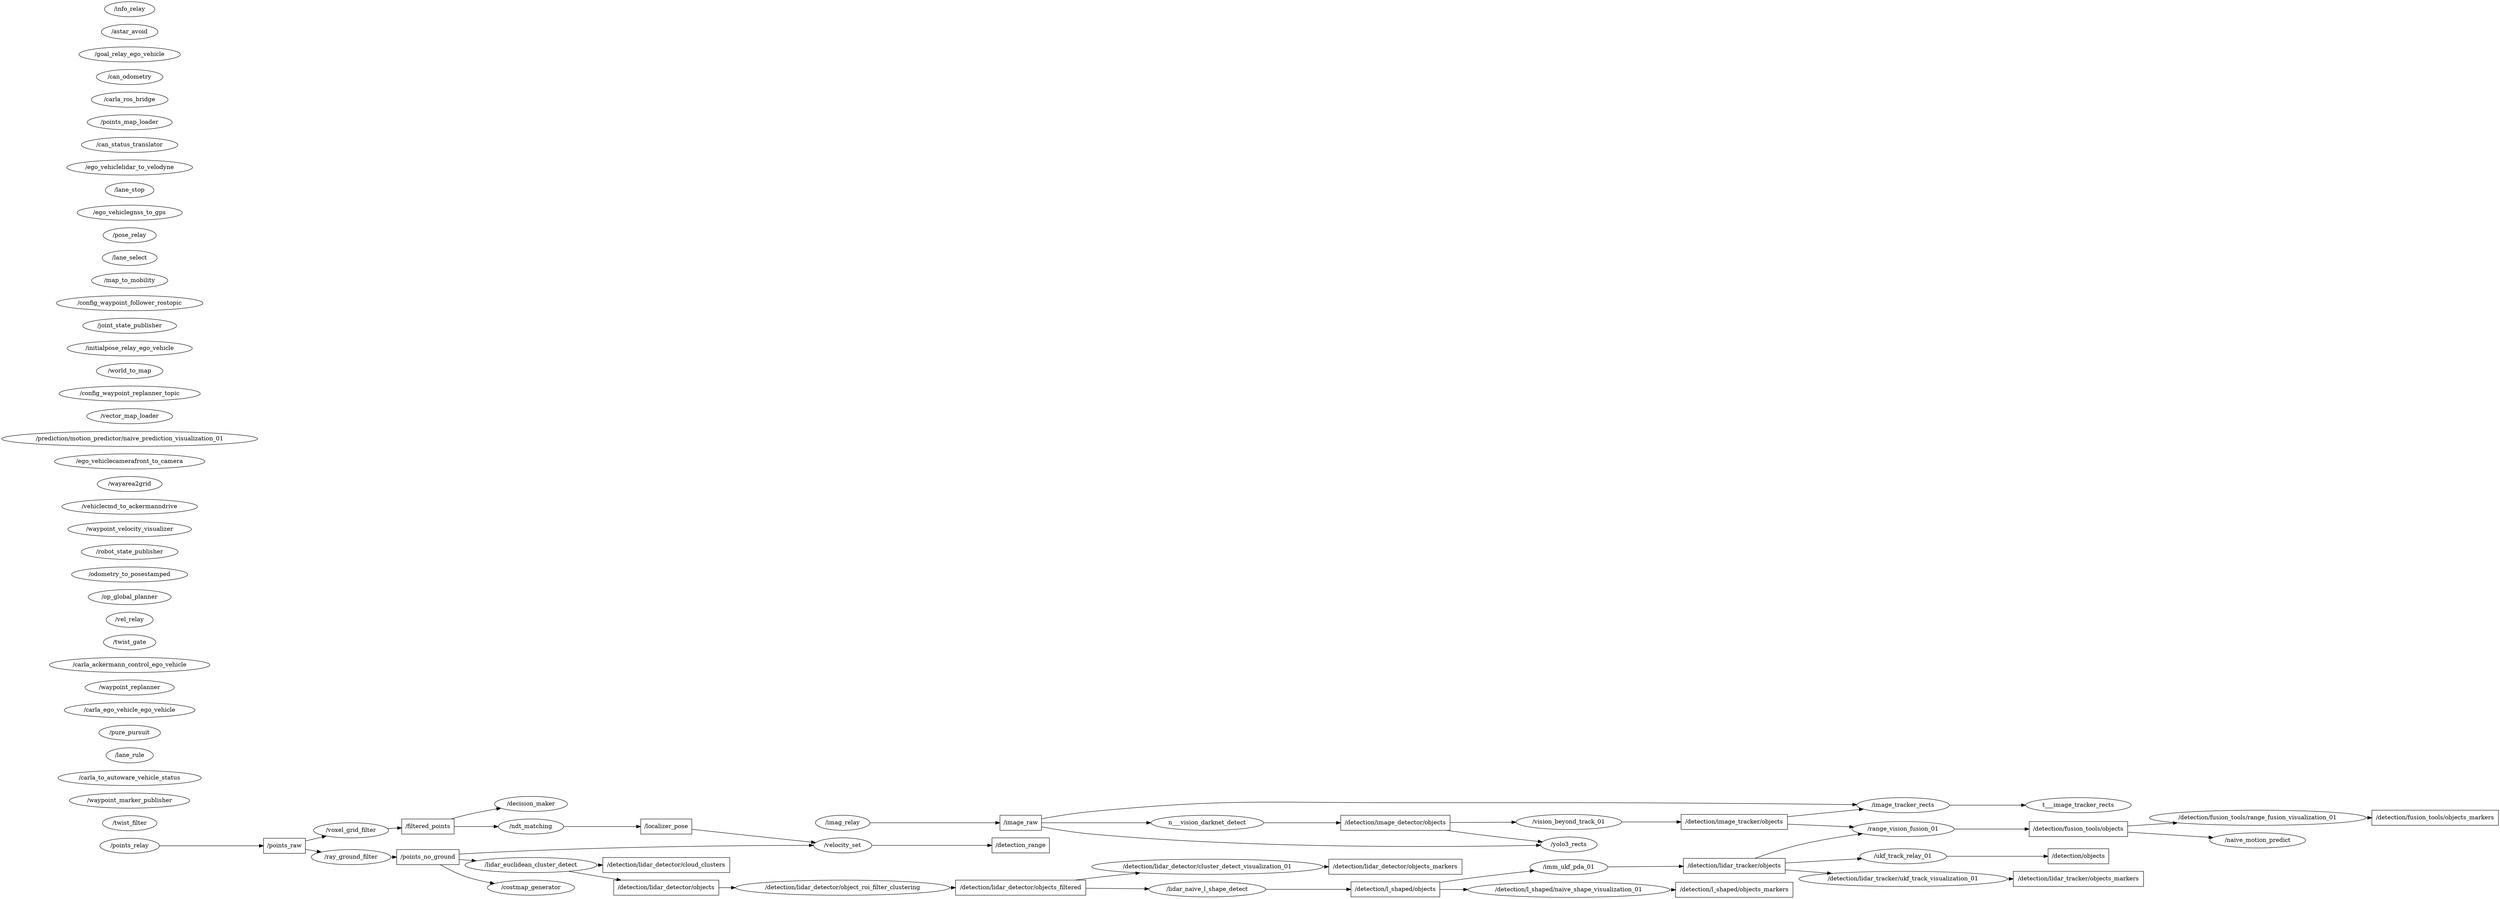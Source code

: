 digraph graphname {
	graph [bb="0,0,5960.1,2139",
		compound=True,
		rank=same,
		rankdir=LR,
		ranksep=0.2
	];
	node [label="\N"];
	t___detection__lidar_detector__objects_filtered	 [URL=topic_3A__detection__lidar_detector__objects_filtered,
		height=0.5,
		label="/detection/lidar_detector/objects_filtered",
		pos="2431.7,23",
		shape=box,
		tooltip="topic:/detection/lidar_detector/objects_filtered",
		width=4.3194];
	n___lidar_naive_l_shape_detect	 [URL=__lidar_naive_l_shape_detect,
		height=0.5,
		label="/lidar_naive_l_shape_detect",
		pos="2877.4,19",
		shape=ellipse,
		tooltip="/lidar_naive_l_shape_detect",
		width=3.8816];
	t___detection__lidar_detector__objects_filtered -> n___lidar_naive_l_shape_detect	 [penwidth=1,
		pos="e,2737.8,20.253 2587.2,21.604 2632.8,21.195 2682.4,20.75 2727.6,20.344"];
	n___detection__lidar_detector__cluster_detect_visualization_01	 [URL=__detection__lidar_detector__cluster_detect_visualization_01,
		height=0.5,
		label="/detection/lidar_detector/cluster_detect_visualization_01",
		pos="2877.4,73",
		shape=ellipse,
		tooltip="/detection/lidar_detector/cluster_detect_visualization_01",
		width=7.6729];
	t___detection__lidar_detector__objects_filtered -> n___detection__lidar_detector__cluster_detect_visualization_01	 [penwidth=1,
		pos="e,2717,58.346 2560.7,41.021 2574.3,42.774 2588,44.468 2601.2,46 2635.2,49.977 2671.7,53.831 2706.7,57.322"];
	t___filtered_points	 [URL=topic_3A__filtered_points,
		height=0.5,
		label="/filtered_points",
		pos="1017.2,169",
		shape=box,
		tooltip="topic:/filtered_points",
		width=1.7361];
	n___ndt_matching	 [URL=__ndt_matching,
		height=0.5,
		label="/ndt_matching",
		pos="1263,169",
		shape=ellipse,
		tooltip="/ndt_matching",
		width=2.1665];
	t___filtered_points -> n___ndt_matching	 [penwidth=1,
		pos="e,1184.6,169 1079.9,169 1108.6,169 1143.2,169 1174.6,169"];
	n___decision_maker	 [URL=__decision_maker,
		height=0.5,
		label="/decision_maker",
		pos="1263,223",
		shape=ellipse,
		tooltip="/decision_maker",
		width=2.4192];
	t___filtered_points -> n___decision_maker	 [penwidth=1,
		pos="e,1191.4,212.66 1072.6,187.08 1083.5,190.3 1094.9,193.44 1105.7,196 1130.1,201.79 1156.9,206.86 1181.4,211"];
	t___detection__image_detector__objects	 [URL=topic_3A__detection__image_detector__objects,
		height=0.5,
		label="/detection/image_detector/objects",
		pos="3326.6,178",
		shape=box,
		tooltip="topic:/detection/image_detector/objects",
		width=3.625];
	n___yolo3_rects	 [URL=__yolo3_rects,
		height=0.5,
		label="/yolo3_rects",
		pos="3740.7,126",
		shape=ellipse,
		tooltip="/yolo3_rects",
		width=1.8776];
	t___detection__image_detector__objects -> n___yolo3_rects	 [penwidth=1,
		pos="e,3677.5,132.53 3448,159.96 3465.3,157.53 3482.9,155.14 3499.6,153 3555.9,145.79 3619.7,138.69 3667.5,133.58"];
	n___vision_beyond_track_01	 [URL=__vision_beyond_track_01,
		height=0.5,
		label="/vision_beyond_track_01",
		pos="3740.7,180",
		shape=ellipse,
		tooltip="/vision_beyond_track_01",
		width=3.5025];
	t___detection__image_detector__objects -> n___vision_beyond_track_01	 [penwidth=1,
		pos="e,3614.6,179.39 3457.4,178.63 3504.3,178.86 3557.3,179.11 3604.6,179.34"];
	t___detection__lidar_tracker__objects	 [URL=topic_3A__detection__lidar_tracker__objects,
		height=0.5,
		label="/detection/lidar_tracker/objects",
		pos="4135.9,75",
		shape=box,
		tooltip="topic:/detection/lidar_tracker/objects",
		width=3.375];
	n___ukf_track_relay_01	 [URL=__ukf_track_relay_01,
		height=0.5,
		label="/ukf_track_relay_01",
		pos="4538.8,98",
		shape=ellipse,
		tooltip="/ukf_track_relay_01",
		width=2.8706];
	t___detection__lidar_tracker__objects -> n___ukf_track_relay_01	 [penwidth=1,
		pos="e,4440.4,92.382 4257.6,81.948 4312.5,85.085 4376.9,88.76 4430.2,91.803"];
	n___detection__lidar_tracker__ukf_track_visualization_01	 [URL=__detection__lidar_tracker__ukf_track_visualization_01,
		height=0.5,
		label="/detection/lidar_tracker/ukf_track_visualization_01",
		pos="4538.8,44",
		shape=ellipse,
		tooltip="/detection/lidar_tracker/ukf_track_visualization_01",
		width=6.9147];
	t___detection__lidar_tracker__objects -> n___detection__lidar_tracker__ukf_track_visualization_01	 [penwidth=1,
		pos="e,4368,57.143 4257.6,65.636 4289.2,63.202 4324,60.528 4357.9,57.915"];
	n___range_vision_fusion_01	 [URL=__range_vision_fusion_01,
		height=0.5,
		label="/range_vision_fusion_01",
		pos="4538.8,163",
		shape=ellipse,
		tooltip="/range_vision_fusion_01",
		width=3.3941];
	t___detection__lidar_tracker__objects -> n___range_vision_fusion_01	 [penwidth=1,
		pos="e,4442,151.95 4184.5,93.047 4214.5,103.61 4254,116.51 4289.9,125 4336,135.94 4387.8,144.44 4432.1,150.59"];
	t___detection__lidar_detector__cloud_clusters	 [URL=topic_3A__detection__lidar_detector__cloud_clusters,
		height=0.5,
		label="/detection/lidar_detector/cloud_clusters",
		pos="1585.8,77",
		shape=box,
		tooltip="topic:/detection/lidar_detector/cloud_clusters",
		width=4.2083];
	t___detection__lidar_detector__objects_markers	 [URL=topic_3A__detection__lidar_detector__objects_markers,
		height=0.5,
		label="/detection/lidar_detector/objects_markers",
		pos="3326.6,73",
		shape=box,
		tooltip="topic:/detection/lidar_detector/objects_markers",
		width=4.4167];
	t___detection__l_shaped__objects	 [URL=topic_3A__detection__l_shaped__objects,
		height=0.5,
		label="/detection/l_shaped/objects",
		pos="3326.6,19",
		shape=box,
		tooltip="topic:/detection/l_shaped/objects",
		width=2.9444];
	n___detection__l_shaped__naive_shape_visualization_01	 [URL=__detection__l_shaped__naive_shape_visualization_01,
		height=0.5,
		label="/detection/l_shaped/naive_shape_visualization_01",
		pos="3740.7,18",
		shape=ellipse,
		tooltip="/detection/l_shaped/naive_shape_visualization_01",
		width=6.698];
	t___detection__l_shaped__objects -> n___detection__l_shaped__naive_shape_visualization_01	 [penwidth=1,
		pos="e,3499.5,18.583 3432.7,18.744 3450.6,18.701 3469.7,18.654 3489.4,18.607"];
	n___imm_ukf_pda_01	 [URL=__imm_ukf_pda_01,
		height=0.5,
		label="/imm_ukf_pda_01",
		pos="3740.7,72",
		shape=ellipse,
		tooltip="/imm_ukf_pda_01",
		width=2.5817];
	t___detection__l_shaped__objects -> n___imm_ukf_pda_01	 [penwidth=1,
		pos="e,3658.3,63.55 3432.6,35.582 3454.8,38.858 3477.9,42.158 3499.6,45 3548.6,51.426 3603.4,57.635 3648.3,62.476"];
	t___image_raw	 [URL=topic_3A__image_raw,
		height=0.5,
		label="/image_raw",
		pos="2431.7,178",
		shape=box,
		tooltip="topic:/image_raw",
		width=1.375];
	t___image_raw -> n___yolo3_rects	 [penwidth=1,
		pos="e,3673.4,124.29 2481.5,168.23 2515.1,162.09 2560.6,154.65 2601.2,151 2999.4,115.08 3478.9,120.29 3663.3,124.08"];
	n___image_tracker_rects	 [URL=__image_tracker_rects,
		height=0.5,
		label="/image_tracker_rects",
		pos="4538.8,220",
		shape=ellipse,
		tooltip="/image_tracker_rects",
		width=3.0692];
	t___image_raw -> n___image_tracker_rects	 [penwidth=1,
		pos="e,4428.4,221.35 2481.5,187.68 2515.2,193.78 2560.7,201.2 2601.2,205 2922.3,235.1 3004,226 3326.6,226 3326.6,226 3326.6,226 3740.7,226 3981,226 4262.1,223.25 4418.3,221.47"];
	n___vision_darknet_detect	 [height=0.5,
		pos="2877.4,178",
		width=3.7372];
	t___image_raw -> n___vision_darknet_detect	 [penwidth=1,
		pos="e,2742.5,178 2481.5,178 2541.8,178 2646,178 2732.4,178"];
	t___detection__image_tracker__objects	 [URL=topic_3A__detection__image_tracker__objects,
		height=0.5,
		label="/detection/image_tracker/objects",
		pos="4135.9,180",
		shape=box,
		tooltip="topic:/detection/image_tracker/objects",
		width=3.5278];
	t___detection__image_tracker__objects -> n___image_tracker_rects	 [penwidth=1,
		pos="e,4444.3,210.62 4263.1,192.63 4318.2,198.1 4382,204.43 4434.3,209.63"];
	t___detection__image_tracker__objects -> n___range_vision_fusion_01	 [penwidth=1,
		pos="e,4421.2,167.96 4263.1,174.63 4310.2,172.64 4363.7,170.39 4410.9,168.39"];
	t___detection__fusion_tools__objects	 [URL=topic_3A__detection__fusion_tools__objects,
		height=0.5,
		label="/detection/fusion_tools/objects",
		pos="4957.2,163",
		shape=box,
		tooltip="topic:/detection/fusion_tools/objects",
		width=3.2639];
	n___detection__fusion_tools__range_fusion_visualization_01	 [URL=__detection__fusion_tools__range_fusion_visualization_01,
		height=0.5,
		label="/detection/fusion_tools/range_fusion_visualization_01",
		pos="5385.4,190",
		shape=ellipse,
		tooltip="/detection/fusion_tools/range_fusion_visualization_01",
		width=7.1855];
	t___detection__fusion_tools__objects -> n___detection__fusion_tools__range_fusion_visualization_01	 [penwidth=1,
		pos="e,5193.6,177.91 5074.8,170.41 5108.5,172.54 5146.3,174.93 5183.6,177.28"];
	n___naive_motion_predict	 [URL=__naive_motion_predict,
		height=0.5,
		label="/naive_motion_predict",
		pos="5385.4,136",
		shape=ellipse,
		tooltip="/naive_motion_predict",
		width=3.1775];
	t___detection__fusion_tools__objects -> n___naive_motion_predict	 [penwidth=1,
		pos="e,5279.1,142.7 5074.8,155.59 5135.2,151.78 5208.5,147.15 5268.8,143.36"];
	t___detection_range	 [URL=topic_3A__detection_range,
		height=0.5,
		label="/detection_range",
		pos="2431.7,124",
		shape=box,
		tooltip="topic:/detection_range",
		width=1.9028];
	t___detection__lidar_tracker__objects_markers	 [URL=topic_3A__detection__lidar_tracker__objects_markers,
		height=0.5,
		label="/detection/lidar_tracker/objects_markers",
		pos="4957.2,44",
		shape=box,
		tooltip="topic:/detection/lidar_tracker/objects_markers",
		width=4.3194];
	t___points_no_ground	 [URL=topic_3A__points_no_ground,
		height=0.5,
		label="/points_no_ground",
		pos="1017.2,96",
		shape=box,
		tooltip="topic:/points_no_ground",
		width=2.0694];
	n___costmap_generator	 [URL=__costmap_generator,
		height=0.5,
		label="/costmap_generator",
		pos="1263,23",
		shape=ellipse,
		tooltip="/costmap_generator",
		width=2.8886];
	t___points_no_ground -> n___costmap_generator	 [penwidth=1,
		pos="e,1176.1,32.991 1046.5,77.845 1063.3,68.212 1085.1,56.96 1105.7,50 1124.9,43.544 1146,38.574 1166.2,34.768"];
	n___lidar_euclidean_cluster_detect	 [URL=__lidar_euclidean_cluster_detect,
		height=0.5,
		label="/lidar_euclidean_cluster_detect",
		pos="1263,77",
		shape=ellipse,
		tooltip="/lidar_euclidean_cluster_detect",
		width=4.3691];
	t___points_no_ground -> n___lidar_euclidean_cluster_detect	 [penwidth=1,
		pos="e,1132.3,87.102 1092,90.222 1101.7,89.469 1111.9,88.679 1122.3,87.876"];
	n___velocity_set	 [URL=__velocity_set,
		height=0.5,
		label="/velocity_set",
		pos="2006.7,124",
		shape=ellipse,
		tooltip="/velocity_set",
		width=1.9318];
	t___points_no_ground -> n___velocity_set	 [penwidth=1,
		pos="e,1937.1,124.06 1092,103.12 1096.7,103.45 1101.3,103.75 1105.7,104 1408.8,121.04 1769.9,123.74 1927.1,124.05"];
	t___detection__lidar_detector__objects	 [URL=topic_3A__detection__lidar_detector__objects,
		height=0.5,
		label="/detection/lidar_detector/objects",
		pos="1585.8,23",
		shape=box,
		tooltip="topic:/detection/lidar_detector/objects",
		width=3.4861];
	n___detection__lidar_detector__object_roi_filter_clustering	 [URL=__detection__lidar_detector__object_roi_filter_clustering,
		height=0.5,
		label="/detection/lidar_detector/object_roi_filter_clustering",
		pos="2006.7,23",
		shape=ellipse,
		tooltip="/detection/lidar_detector/object_roi_filter_clustering",
		width=7.0952];
	t___detection__lidar_detector__objects -> n___detection__lidar_detector__object_roi_filter_clustering	 [penwidth=1,
		pos="e,1750.9,23 1711.5,23 1721.1,23 1730.9,23 1740.9,23"];
	t___detection__fusion_tools__objects_markers	 [URL=topic_3A__detection__fusion_tools__objects_markers,
		height=0.5,
		label="/detection/fusion_tools/objects_markers",
		pos="5809.1,190",
		shape=box,
		tooltip="topic:/detection/fusion_tools/objects_markers",
		width=4.1944];
	t___detection__l_shaped__objects_markers	 [URL=topic_3A__detection__l_shaped__objects_markers,
		height=0.5,
		label="/detection/l_shaped/objects_markers",
		pos="4135.9,18",
		shape=box,
		tooltip="topic:/detection/l_shaped/objects_markers",
		width=3.8889];
	t___localizer_pose	 [URL=topic_3A__localizer_pose,
		height=0.5,
		label="/localizer_pose",
		pos="1585.8,169",
		shape=box,
		tooltip="topic:/localizer_pose",
		width=1.6944];
	t___localizer_pose -> n___velocity_set	 [penwidth=1,
		pos="e,1942.2,130.77 1647.1,162.29 1678.3,158.88 1716.8,154.7 1751.3,151 1812.1,144.48 1881,137.21 1931.9,131.85"];
	t___points_raw	 [URL=topic_3A__points_raw,
		height=0.5,
		label="/points_raw",
		pos="674.95,123",
		shape=box,
		tooltip="topic:/points_raw",
		width=1.3889];
	n___voxel_grid_filter	 [URL=__voxel_grid_filter,
		height=0.5,
		label="/voxel_grid_filter",
		pos="833.84,160",
		shape=ellipse,
		tooltip="/voxel_grid_filter",
		width=2.4914];
	t___points_raw -> n___voxel_grid_filter	 [penwidth=1,
		pos="e,775.01,146.3 725.22,134.71 737.83,137.64 751.57,140.84 764.91,143.95"];
	n___ray_ground_filter	 [URL=__ray_ground_filter,
		height=0.5,
		label="/ray_ground_filter",
		pos="833.84,96",
		shape=ellipse,
		tooltip="/ray_ground_filter",
		width=2.6359];
	t___points_raw -> n___ray_ground_filter	 [penwidth=1,
		pos="e,762.99,108.04 725.22,114.46 734.13,112.94 743.6,111.33 753.1,109.72"];
	t___detection__objects	 [URL=topic_3A__detection__objects,
		height=0.5,
		label="/detection/objects",
		pos="4957.2,98",
		shape=box,
		tooltip="topic:/detection/objects",
		width=2.0139];
	n___twist_filter	 [URL=__twist_filter,
		height=0.5,
		label="/twist_filter",
		pos="305.47,177",
		shape=ellipse,
		tooltip="/twist_filter",
		width=1.8054];
	n___waypoint_marker_publisher	 [URL=__waypoint_marker_publisher,
		height=0.5,
		label="/waypoint_marker_publisher",
		pos="305.47,231",
		shape=ellipse,
		tooltip="/waypoint_marker_publisher",
		width=3.9899];
	n___detection__l_shaped__naive_shape_visualization_01 -> t___detection__l_shaped__objects_markers	 [penwidth=1,
		pos="e,3995.8,18 3982,18 3983.1,18 3984.3,18 3985.5,18"];
	n___detection__fusion_tools__range_fusion_visualization_01 -> t___detection__fusion_tools__objects_markers	 [penwidth=1,
		pos="e,5657.9,190 5644.4,190 5645.5,190 5646.6,190 5647.8,190"];
	n___carla_to_autoware_vehicle_status	 [URL=__carla_to_autoware_vehicle_status,
		height=0.5,
		label="/carla_to_autoware_vehicle_status",
		pos="305.47,285",
		shape=ellipse,
		tooltip="/carla_to_autoware_vehicle_status",
		width=4.7482];
	n___voxel_grid_filter -> t___filtered_points	 [penwidth=1,
		pos="e,954.65,165.93 920.97,164.28 928.87,164.66 936.82,165.05 944.58,165.43"];
	n___lane_rule	 [URL=__lane_rule,
		height=0.5,
		label="/lane_rule",
		pos="305.47,339",
		shape=ellipse,
		tooltip="/lane_rule",
		width=1.5707];
	n___pure_pursuit	 [URL=__pure_pursuit,
		height=0.5,
		label="/pure_pursuit",
		pos="305.47,393",
		shape=ellipse,
		tooltip="/pure_pursuit",
		width=2.0401];
	n___carla_ego_vehicle_ego_vehicle	 [URL=__carla_ego_vehicle_ego_vehicle,
		height=0.5,
		label="/carla_ego_vehicle_ego_vehicle",
		pos="305.47,447",
		shape=ellipse,
		tooltip="/carla_ego_vehicle_ego_vehicle",
		width=4.3329];
	n___waypoint_replanner	 [URL=__waypoint_replanner,
		height=0.5,
		label="/waypoint_replanner",
		pos="305.47,501",
		shape=ellipse,
		tooltip="/waypoint_replanner",
		width=2.9608];
	n___carla_ackermann_control_ego_vehicle	 [URL=__carla_ackermann_control_ego_vehicle,
		height=0.5,
		label="/carla_ackermann_control_ego_vehicle",
		pos="305.47,555",
		shape=ellipse,
		tooltip="/carla_ackermann_control_ego_vehicle",
		width=5.3259];
	n___twist_gate	 [URL=__twist_gate,
		height=0.5,
		label="/twist_gate",
		pos="305.47,609",
		shape=ellipse,
		tooltip="/twist_gate",
		width=1.7332];
	n___imm_ukf_pda_01 -> t___detection__lidar_tracker__objects	 [penwidth=1,
		pos="e,4014.2,74.076 3833.9,72.707 3884.6,73.092 3948.1,73.575 4003.8,73.998"];
	n___vel_relay	 [URL=__vel_relay,
		height=0.5,
		label="/vel_relay",
		pos="305.47,663",
		shape=ellipse,
		tooltip="/vel_relay",
		width=1.5526];
	n___points_relay	 [URL=__points_relay,
		height=0.5,
		label="/points_relay",
		pos="305.47,123",
		shape=ellipse,
		tooltip="/points_relay",
		width=1.9679];
	n___points_relay -> t___points_raw	 [penwidth=1,
		pos="e,624.94,123 376.71,123 445.88,123 549.71,123 614.83,123"];
	n___op_global_planner	 [URL=__op_global_planner,
		height=0.5,
		label="/op_global_planner",
		pos="305.47,717",
		shape=ellipse,
		tooltip="/op_global_planner",
		width=2.7442];
	n___odometry_to_posestamped	 [URL=__odometry_to_posestamped,
		height=0.5,
		label="/odometry_to_posestamped",
		pos="305.47,771",
		shape=ellipse,
		tooltip="/odometry_to_posestamped",
		width=3.8455];
	n___ndt_matching -> t___localizer_pose	 [penwidth=1,
		pos="e,1524.8,169 1341.2,169 1394.1,169 1463.4,169 1514.8,169"];
	n___ray_ground_filter -> t___points_no_ground	 [penwidth=1,
		pos="e,942.57,96 928.76,96 929.91,96 931.07,96 932.23,96"];
	n___robot_state_publisher	 [URL=__robot_state_publisher,
		height=0.5,
		label="/robot_state_publisher",
		pos="305.47,825",
		shape=ellipse,
		tooltip="/robot_state_publisher",
		width=3.2136];
	n___detection__lidar_detector__object_roi_filter_clustering -> t___detection__lidar_detector__objects_filtered	 [penwidth=1,
		pos="e,2276.1,23 2262.2,23 2263.4,23 2264.5,23 2265.7,23"];
	n___waypoint_velocity_visualizer	 [URL=__waypoint_velocity_visualizer,
		height=0.5,
		label="/waypoint_velocity_visualizer",
		pos="305.47,879",
		shape=ellipse,
		tooltip="/waypoint_velocity_visualizer",
		width=4.0982];
	n___vehiclecmd_to_ackermanndrive	 [URL=__vehiclecmd_to_ackermanndrive,
		height=0.5,
		label="/vehiclecmd_to_ackermanndrive",
		pos="305.47,933",
		shape=ellipse,
		tooltip="/vehiclecmd_to_ackermanndrive",
		width=4.4954];
	n___ukf_track_relay_01 -> t___detection__objects	 [penwidth=1,
		pos="e,4884.5,98 4642.2,98 4713.8,98 4807.8,98 4874.5,98"];
	n___lidar_naive_l_shape_detect -> t___detection__l_shaped__objects	 [penwidth=1,
		pos="e,3220.4,19 3017.4,19 3079.3,19 3151.3,19 3210.3,19"];
	n___detection__lidar_detector__cluster_detect_visualization_01 -> t___detection__lidar_detector__objects_markers	 [penwidth=1,
		pos="e,3167.4,73 3153.9,73 3155,73 3156.1,73 3157.3,73"];
	n___wayarea2grid	 [URL=__wayarea2grid,
		height=0.5,
		label="/wayarea2grid",
		pos="305.47,987",
		shape=ellipse,
		tooltip="/wayarea2grid",
		width=2.1484];
	n___ego_vehiclecamerafront_to_camera	 [URL=__ego_vehiclecamerafront_to_camera,
		height=0.5,
		label="/ego_vehiclecamerafront_to_camera",
		pos="305.47,1041",
		shape=ellipse,
		tooltip="/ego_vehiclecamerafront_to_camera",
		width=4.9829];
	n___prediction__motion_predictor__naive_prediction_visualization_01	 [URL=__prediction__motion_predictor__naive_prediction_visualization_01,
		height=0.5,
		label="/prediction/motion_predictor/naive_prediction_visualization_01",
		pos="305.47,1095",
		shape=ellipse,
		tooltip="/prediction/motion_predictor/naive_prediction_visualization_01",
		width=8.4854];
	n___vector_map_loader	 [URL=__vector_map_loader,
		height=0.5,
		label="/vector_map_loader",
		pos="305.47,1149",
		shape=ellipse,
		tooltip="/vector_map_loader",
		width=2.8525];
	n___imag_relay	 [URL=__imag_relay,
		height=0.5,
		label="/imag_relay",
		pos="2006.7,178",
		shape=ellipse,
		tooltip="/imag_relay",
		width=1.8054];
	n___imag_relay -> t___image_raw	 [penwidth=1,
		pos="e,2381.9,178 2071.7,178 2153.4,178 2292.4,178 2371.6,178"];
	n___config_waypoint_replanner_topic	 [URL=__config_waypoint_replanner_topic,
		height=0.5,
		label="/config_waypoint_replanner_topic",
		pos="305.47,1203",
		shape=ellipse,
		tooltip="/config_waypoint_replanner_topic",
		width=4.676];
	n___lidar_euclidean_cluster_detect -> t___detection__lidar_detector__cloud_clusters	 [penwidth=1,
		pos="e,1434.1,77 1420.6,77 1421.7,77 1422.9,77 1424,77"];
	n___lidar_euclidean_cluster_detect -> t___detection__lidar_detector__objects	 [penwidth=1,
		pos="e,1478.1,41.019 1352.1,62.101 1387.9,56.112 1429.7,49.121 1467.9,42.72"];
	n___world_to_map	 [URL=__world_to_map,
		height=0.5,
		label="/world_to_map",
		pos="305.47,1257",
		shape=ellipse,
		tooltip="/world_to_map",
		width=2.2026];
	n___initialpose_relay_ego_vehicle	 [URL=__initialpose_relay_ego_vehicle,
		height=0.5,
		label="/initialpose_relay_ego_vehicle",
		pos="305.47,1311",
		shape=ellipse,
		tooltip="/initialpose_relay_ego_vehicle",
		width=4.1524];
	n___velocity_set -> t___detection_range	 [penwidth=1,
		pos="e,2363,124 2076.4,124 2152.2,124 2273.2,124 2352.6,124"];
	n___joint_state_publisher	 [URL=__joint_state_publisher,
		height=0.5,
		label="/joint_state_publisher",
		pos="305.47,1365",
		shape=ellipse,
		tooltip="/joint_state_publisher",
		width=3.1053];
	n___detection__lidar_tracker__ukf_track_visualization_01 -> t___detection__lidar_tracker__objects_markers	 [penwidth=1,
		pos="e,4801.5,44 4787.9,44 4789.1,44 4790.2,44 4791.3,44"];
	n___config_waypoint_follower_rostopic	 [URL=__config_waypoint_follower_rostopic,
		height=0.5,
		label="/config_waypoint_follower_rostopic",
		pos="305.47,1419",
		shape=ellipse,
		tooltip="/config_waypoint_follower_rostopic",
		width=4.8565];
	n___map_to_mobility	 [URL=__map_to_mobility,
		height=0.5,
		label="/map_to_mobility",
		pos="305.47,1473",
		shape=ellipse,
		tooltip="/map_to_mobility",
		width=2.5276];
	t___image_tracker_rects	 [height=0.5,
		pos="4957.2,220",
		width=3.5025];
	n___image_tracker_rects -> t___image_tracker_rects	 [penwidth=1,
		pos="e,4831.1,220 4649.6,220 4702.1,220 4765.4,220 4820.8,220"];
	n___lane_select	 [URL=__lane_select,
		height=0.5,
		label="/lane_select",
		pos="305.47,1527",
		shape=ellipse,
		tooltip="/lane_select",
		width=1.8234];
	n___pose_relay	 [URL=__pose_relay,
		height=0.5,
		label="/pose_relay",
		pos="305.47,1581",
		shape=ellipse,
		tooltip="/pose_relay",
		width=1.7693];
	n___ego_vehiclegnss_to_gps	 [URL=__ego_vehiclegnss_to_gps,
		height=0.5,
		label="/ego_vehiclegnss_to_gps",
		pos="305.47,1635",
		shape=ellipse,
		tooltip="/ego_vehiclegnss_to_gps",
		width=3.4844];
	n___lane_stop	 [URL=__lane_stop,
		height=0.5,
		label="/lane_stop",
		pos="305.47,1689",
		shape=ellipse,
		tooltip="/lane_stop",
		width=1.6068];
	n___ego_vehiclelidar_to_velodyne	 [URL=__ego_vehiclelidar_to_velodyne,
		height=0.5,
		label="/ego_vehiclelidar_to_velodyne",
		pos="305.47,1743",
		shape=ellipse,
		tooltip="/ego_vehiclelidar_to_velodyne",
		width=4.1705];
	n___can_status_translator	 [URL=__can_status_translator,
		height=0.5,
		label="/can_status_translator",
		pos="305.47,1797",
		shape=ellipse,
		tooltip="/can_status_translator",
		width=3.1955];
	n___vision_beyond_track_01 -> t___detection__image_tracker__objects	 [penwidth=1,
		pos="e,4008.6,180 3866.8,180 3908.8,180 3955.6,180 3998.4,180"];
	n___points_map_loader	 [URL=__points_map_loader,
		height=0.5,
		label="/points_map_loader",
		pos="305.47,1851",
		shape=ellipse,
		tooltip="/points_map_loader",
		width=2.8164];
	n___carla_ros_bridge	 [URL=__carla_ros_bridge,
		height=0.5,
		label="/carla_ros_bridge",
		pos="305.47,1905",
		shape=ellipse,
		tooltip="/carla_ros_bridge",
		width=2.5456];
	n___range_vision_fusion_01 -> t___detection__fusion_tools__objects	 [penwidth=1,
		pos="e,4839.4,163 4661.2,163 4714,163 4775.8,163 4829.2,163"];
	n___can_odometry	 [URL=__can_odometry,
		height=0.5,
		label="/can_odometry",
		pos="305.47,1959",
		shape=ellipse,
		tooltip="/can_odometry",
		width=2.2026];
	n___goal_relay_ego_vehicle	 [URL=__goal_relay_ego_vehicle,
		height=0.5,
		label="/goal_relay_ego_vehicle",
		pos="305.47,2013",
		shape=ellipse,
		tooltip="/goal_relay_ego_vehicle",
		width=3.358];
	n___astar_avoid	 [URL=__astar_avoid,
		height=0.5,
		label="/astar_avoid",
		pos="305.47,2067",
		shape=ellipse,
		tooltip="/astar_avoid",
		width=1.8776];
	n___info_relay	 [URL=__info_relay,
		height=0.5,
		label="/info_relay",
		pos="305.47,2121",
		shape=ellipse,
		tooltip="/info_relay",
		width=1.661];
	n___vision_darknet_detect -> t___detection__image_detector__objects	 [penwidth=1,
		pos="e,3195.8,178 3012.2,178 3066.9,178 3130.2,178 3185.5,178"];
}
